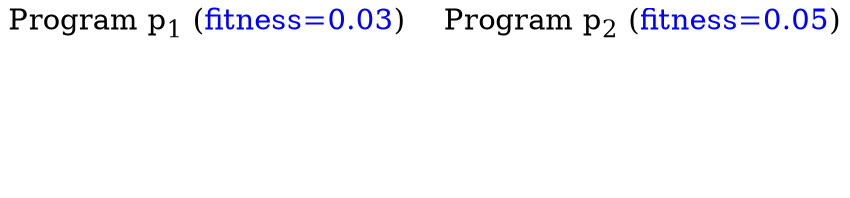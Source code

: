 digraph {
    graph [];
    rankdir=TB;

    p1_label [shape=plaintext, label=<Program p<sub>1</sub> (<font color="blue">fitness=0.03</font>)>, margin=0 width=0 height=0]
    p2_label [shape=plaintext, label=<Program p<sub>2</sub> (<font color="blue">fitness=0.05</font>)>, margin=0 width=0 height=0]

    p1 [shape=none, image="picobot_p1.png", label=""]
    p2 [shape=none, image="picobot_p2.png", label=""]

    p1_label -> p1 [style=invis]
    p2_label -> p2 [style=invis]

    {rank=same; p1_label; p2_label;}
    {rank=same; p1; p2;}
}